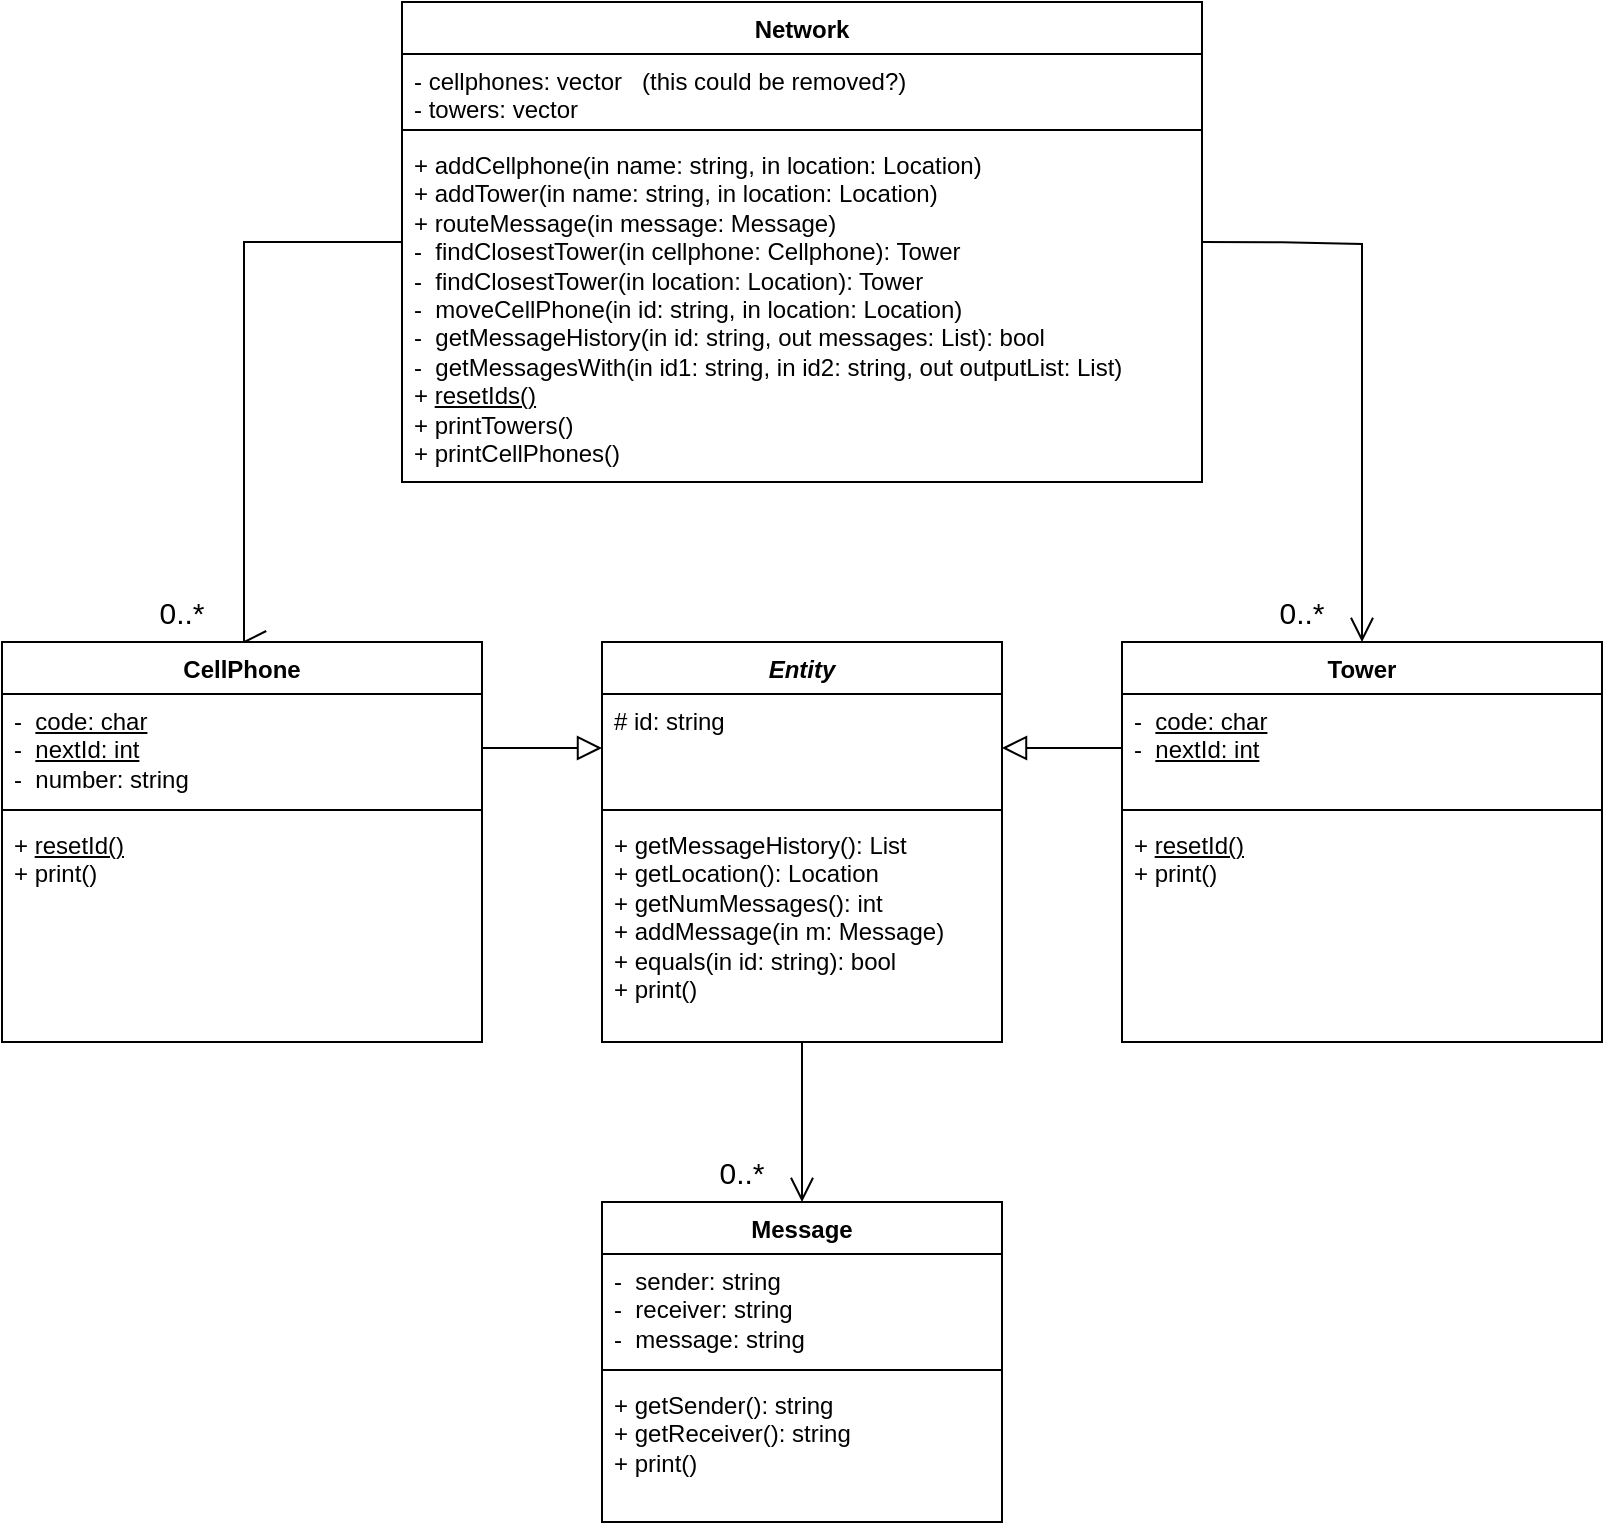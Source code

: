 <mxfile version="22.1.0" type="github">
  <diagram id="C5RBs43oDa-KdzZeNtuy" name="Page-1">
    <mxGraphModel dx="1221" dy="769" grid="1" gridSize="10" guides="1" tooltips="1" connect="1" arrows="1" fold="1" page="1" pageScale="1" pageWidth="850" pageHeight="1100" math="0" shadow="0">
      <root>
        <mxCell id="WIyWlLk6GJQsqaUBKTNV-0" />
        <mxCell id="WIyWlLk6GJQsqaUBKTNV-1" parent="WIyWlLk6GJQsqaUBKTNV-0" />
        <mxCell id="0oTE2nUID6lhTaBn_6L_-1" value="Network" style="swimlane;fontStyle=1;align=center;verticalAlign=top;childLayout=stackLayout;horizontal=1;startSize=26;horizontalStack=0;resizeParent=1;resizeParentMax=0;resizeLast=0;collapsible=1;marginBottom=0;whiteSpace=wrap;html=1;" parent="WIyWlLk6GJQsqaUBKTNV-1" vertex="1">
          <mxGeometry x="200" width="400" height="240" as="geometry" />
        </mxCell>
        <mxCell id="0oTE2nUID6lhTaBn_6L_-2" value="&lt;div&gt;- cellphones: vector&amp;nbsp;&amp;nbsp; (this could be removed?)&lt;br&gt;&lt;/div&gt;&lt;div&gt;- towers: vector&lt;br&gt;&lt;/div&gt;" style="text;strokeColor=none;fillColor=none;align=left;verticalAlign=top;spacingLeft=4;spacingRight=4;overflow=hidden;rotatable=0;points=[[0,0.5],[1,0.5]];portConstraint=eastwest;whiteSpace=wrap;html=1;" parent="0oTE2nUID6lhTaBn_6L_-1" vertex="1">
          <mxGeometry y="26" width="400" height="34" as="geometry" />
        </mxCell>
        <mxCell id="0oTE2nUID6lhTaBn_6L_-3" value="" style="line;strokeWidth=1;fillColor=none;align=left;verticalAlign=middle;spacingTop=-1;spacingLeft=3;spacingRight=3;rotatable=0;labelPosition=right;points=[];portConstraint=eastwest;strokeColor=inherit;" parent="0oTE2nUID6lhTaBn_6L_-1" vertex="1">
          <mxGeometry y="60" width="400" height="8" as="geometry" />
        </mxCell>
        <mxCell id="z44Hdahtrjjeqq5iOIPm-0" style="edgeStyle=orthogonalEdgeStyle;rounded=0;orthogonalLoop=1;jettySize=auto;html=1;endArrow=open;endFill=0;endSize=10;startSize=10;" parent="0oTE2nUID6lhTaBn_6L_-1" source="0oTE2nUID6lhTaBn_6L_-4" edge="1">
          <mxGeometry relative="1" as="geometry">
            <mxPoint x="-80" y="320" as="targetPoint" />
            <Array as="points">
              <mxPoint x="-79" y="120" />
              <mxPoint x="-79" y="320" />
            </Array>
          </mxGeometry>
        </mxCell>
        <mxCell id="0oTE2nUID6lhTaBn_6L_-4" value="&lt;div&gt;&lt;div style=&quot;border-color: var(--border-color);&quot;&gt;+ addCellphone(in name: string, in location: Location)&lt;br style=&quot;border-color: var(--border-color);&quot;&gt;+ addTower(in name: string, in location: Location)&lt;/div&gt;&lt;div style=&quot;border-color: var(--border-color);&quot;&gt;+ routeMessage(in message: Message)&lt;br style=&quot;border-color: var(--border-color);&quot;&gt;-&amp;nbsp; findClosestTower(in&amp;nbsp;cellphone: Cellphone): Tower&lt;br style=&quot;border-color: var(--border-color);&quot;&gt;-&amp;nbsp; findClosestTower(in location: Location): Tower&lt;br style=&quot;border-color: var(--border-color);&quot;&gt;&lt;/div&gt;-&amp;nbsp; moveCellPhone(in id: string, in location: Location)&lt;br style=&quot;border-color: var(--border-color);&quot;&gt;&lt;div style=&quot;border-color: var(--border-color);&quot;&gt;-&amp;nbsp; getMessageHistory(in id: string, out messages: List): bool&lt;br&gt;&lt;/div&gt;&lt;div style=&quot;border-color: var(--border-color);&quot;&gt;-&amp;nbsp; getMessagesWith(in id1: string, in id2: string, out outputList: List)&lt;br style=&quot;border-color: var(--border-color);&quot;&gt;+ &lt;u&gt;resetIds()&lt;/u&gt;&lt;br style=&quot;border-color: var(--border-color);&quot;&gt;&lt;/div&gt;&lt;div style=&quot;border-color: var(--border-color);&quot;&gt;+ printTowers()&lt;/div&gt;&lt;div style=&quot;border-color: var(--border-color);&quot;&gt;+ printCellPhones()&lt;/div&gt;&lt;/div&gt;" style="text;strokeColor=none;fillColor=none;align=left;verticalAlign=top;spacingLeft=4;spacingRight=4;overflow=hidden;rotatable=0;points=[[0,0.5],[1,0.5]];portConstraint=eastwest;whiteSpace=wrap;html=1;" parent="0oTE2nUID6lhTaBn_6L_-1" vertex="1">
          <mxGeometry y="68" width="400" height="172" as="geometry" />
        </mxCell>
        <mxCell id="z44Hdahtrjjeqq5iOIPm-2" style="edgeStyle=orthogonalEdgeStyle;rounded=0;orthogonalLoop=1;jettySize=auto;html=1;endArrow=open;endFill=0;endSize=10;startSize=10;" parent="WIyWlLk6GJQsqaUBKTNV-1" edge="1">
          <mxGeometry relative="1" as="geometry">
            <mxPoint x="680" y="320" as="targetPoint" />
            <mxPoint x="600.0" y="120.059" as="sourcePoint" />
            <Array as="points">
              <mxPoint x="640" y="120" />
              <mxPoint x="680" y="121" />
            </Array>
          </mxGeometry>
        </mxCell>
        <mxCell id="z44Hdahtrjjeqq5iOIPm-3" value="CellPhone" style="swimlane;fontStyle=1;align=center;verticalAlign=top;childLayout=stackLayout;horizontal=1;startSize=26;horizontalStack=0;resizeParent=1;resizeParentMax=0;resizeLast=0;collapsible=1;marginBottom=0;whiteSpace=wrap;html=1;" parent="WIyWlLk6GJQsqaUBKTNV-1" vertex="1">
          <mxGeometry y="320" width="240" height="200" as="geometry" />
        </mxCell>
        <mxCell id="z44Hdahtrjjeqq5iOIPm-4" value="&lt;div&gt;-&amp;nbsp; &lt;u&gt;code: char&lt;br&gt;&lt;/u&gt;&lt;/div&gt;&lt;div&gt;-&amp;nbsp; &lt;u&gt;nextId: int&lt;/u&gt;&lt;/div&gt;&lt;div&gt;-&amp;nbsp; number: string&lt;br&gt;&lt;/div&gt;" style="text;strokeColor=none;fillColor=none;align=left;verticalAlign=top;spacingLeft=4;spacingRight=4;overflow=hidden;rotatable=0;points=[[0,0.5],[1,0.5]];portConstraint=eastwest;whiteSpace=wrap;html=1;" parent="z44Hdahtrjjeqq5iOIPm-3" vertex="1">
          <mxGeometry y="26" width="240" height="54" as="geometry" />
        </mxCell>
        <mxCell id="z44Hdahtrjjeqq5iOIPm-5" value="" style="line;strokeWidth=1;fillColor=none;align=left;verticalAlign=middle;spacingTop=-1;spacingLeft=3;spacingRight=3;rotatable=0;labelPosition=right;points=[];portConstraint=eastwest;strokeColor=inherit;" parent="z44Hdahtrjjeqq5iOIPm-3" vertex="1">
          <mxGeometry y="80" width="240" height="8" as="geometry" />
        </mxCell>
        <mxCell id="z44Hdahtrjjeqq5iOIPm-6" value="&lt;div&gt;+ &lt;u&gt;resetId()&lt;/u&gt;&lt;/div&gt;&lt;div&gt;+ print()&lt;br&gt;&lt;/div&gt;" style="text;strokeColor=none;fillColor=none;align=left;verticalAlign=top;spacingLeft=4;spacingRight=4;overflow=hidden;rotatable=0;points=[[0,0.5],[1,0.5]];portConstraint=eastwest;whiteSpace=wrap;html=1;" parent="z44Hdahtrjjeqq5iOIPm-3" vertex="1">
          <mxGeometry y="88" width="240" height="112" as="geometry" />
        </mxCell>
        <mxCell id="z44Hdahtrjjeqq5iOIPm-7" value="Tower" style="swimlane;fontStyle=1;align=center;verticalAlign=top;childLayout=stackLayout;horizontal=1;startSize=26;horizontalStack=0;resizeParent=1;resizeParentMax=0;resizeLast=0;collapsible=1;marginBottom=0;whiteSpace=wrap;html=1;" parent="WIyWlLk6GJQsqaUBKTNV-1" vertex="1">
          <mxGeometry x="560" y="320" width="240" height="200" as="geometry" />
        </mxCell>
        <mxCell id="z44Hdahtrjjeqq5iOIPm-8" value="&lt;div&gt;-&amp;nbsp; &lt;u&gt;code: char&lt;br&gt;&lt;/u&gt;&lt;/div&gt;&lt;div&gt;-&amp;nbsp; &lt;u&gt;nextId: int&lt;/u&gt;&lt;/div&gt;" style="text;strokeColor=none;fillColor=none;align=left;verticalAlign=top;spacingLeft=4;spacingRight=4;overflow=hidden;rotatable=0;points=[[0,0.5],[1,0.5]];portConstraint=eastwest;whiteSpace=wrap;html=1;" parent="z44Hdahtrjjeqq5iOIPm-7" vertex="1">
          <mxGeometry y="26" width="240" height="54" as="geometry" />
        </mxCell>
        <mxCell id="z44Hdahtrjjeqq5iOIPm-9" value="" style="line;strokeWidth=1;fillColor=none;align=left;verticalAlign=middle;spacingTop=-1;spacingLeft=3;spacingRight=3;rotatable=0;labelPosition=right;points=[];portConstraint=eastwest;strokeColor=inherit;" parent="z44Hdahtrjjeqq5iOIPm-7" vertex="1">
          <mxGeometry y="80" width="240" height="8" as="geometry" />
        </mxCell>
        <mxCell id="z44Hdahtrjjeqq5iOIPm-10" value="&lt;div&gt;+ &lt;u&gt;resetId()&lt;/u&gt;&lt;/div&gt;&lt;div&gt;+ print()&lt;br&gt;&lt;/div&gt;" style="text;strokeColor=none;fillColor=none;align=left;verticalAlign=top;spacingLeft=4;spacingRight=4;overflow=hidden;rotatable=0;points=[[0,0.5],[1,0.5]];portConstraint=eastwest;whiteSpace=wrap;html=1;" parent="z44Hdahtrjjeqq5iOIPm-7" vertex="1">
          <mxGeometry y="88" width="240" height="112" as="geometry" />
        </mxCell>
        <mxCell id="z44Hdahtrjjeqq5iOIPm-29" value="" style="edgeStyle=orthogonalEdgeStyle;rounded=0;orthogonalLoop=1;jettySize=auto;html=1;entryX=0.5;entryY=0;entryDx=0;entryDy=0;endArrow=open;endFill=0;endSize=10;" parent="WIyWlLk6GJQsqaUBKTNV-1" source="z44Hdahtrjjeqq5iOIPm-11" target="z44Hdahtrjjeqq5iOIPm-25" edge="1">
          <mxGeometry relative="1" as="geometry">
            <Array as="points" />
          </mxGeometry>
        </mxCell>
        <mxCell id="z44Hdahtrjjeqq5iOIPm-11" value="&lt;i&gt;Entity&lt;/i&gt;" style="swimlane;fontStyle=1;align=center;verticalAlign=top;childLayout=stackLayout;horizontal=1;startSize=26;horizontalStack=0;resizeParent=1;resizeParentMax=0;resizeLast=0;collapsible=1;marginBottom=0;whiteSpace=wrap;html=1;" parent="WIyWlLk6GJQsqaUBKTNV-1" vertex="1">
          <mxGeometry x="300" y="320" width="200" height="200" as="geometry" />
        </mxCell>
        <mxCell id="z44Hdahtrjjeqq5iOIPm-12" value="# id: string" style="text;strokeColor=none;fillColor=none;align=left;verticalAlign=top;spacingLeft=4;spacingRight=4;overflow=hidden;rotatable=0;points=[[0,0.5],[1,0.5]];portConstraint=eastwest;whiteSpace=wrap;html=1;" parent="z44Hdahtrjjeqq5iOIPm-11" vertex="1">
          <mxGeometry y="26" width="200" height="54" as="geometry" />
        </mxCell>
        <mxCell id="z44Hdahtrjjeqq5iOIPm-13" value="" style="line;strokeWidth=1;fillColor=none;align=left;verticalAlign=middle;spacingTop=-1;spacingLeft=3;spacingRight=3;rotatable=0;labelPosition=right;points=[];portConstraint=eastwest;strokeColor=inherit;" parent="z44Hdahtrjjeqq5iOIPm-11" vertex="1">
          <mxGeometry y="80" width="200" height="8" as="geometry" />
        </mxCell>
        <mxCell id="z44Hdahtrjjeqq5iOIPm-14" value="+ getMessageHistory(): List&lt;br&gt;+ getLocation(): Location&lt;br&gt;+&amp;nbsp;getNumMessages(): int&lt;br&gt;+ addMessage(in m: Message)&lt;br&gt;+&amp;nbsp;equals(in id: string): bool&lt;br&gt;+ print()" style="text;strokeColor=none;fillColor=none;align=left;verticalAlign=top;spacingLeft=4;spacingRight=4;overflow=hidden;rotatable=0;points=[[0,0.5],[1,0.5]];portConstraint=eastwest;whiteSpace=wrap;html=1;" parent="z44Hdahtrjjeqq5iOIPm-11" vertex="1">
          <mxGeometry y="88" width="200" height="112" as="geometry" />
        </mxCell>
        <mxCell id="z44Hdahtrjjeqq5iOIPm-20" value="&lt;font style=&quot;font-size: 15px;&quot;&gt;0..*&lt;/font&gt;" style="text;html=1;strokeColor=none;fillColor=none;align=center;verticalAlign=middle;whiteSpace=wrap;rounded=0;" parent="WIyWlLk6GJQsqaUBKTNV-1" vertex="1">
          <mxGeometry x="60" y="290" width="60" height="30" as="geometry" />
        </mxCell>
        <mxCell id="z44Hdahtrjjeqq5iOIPm-25" value="Message" style="swimlane;fontStyle=1;align=center;verticalAlign=top;childLayout=stackLayout;horizontal=1;startSize=26;horizontalStack=0;resizeParent=1;resizeParentMax=0;resizeLast=0;collapsible=1;marginBottom=0;whiteSpace=wrap;html=1;" parent="WIyWlLk6GJQsqaUBKTNV-1" vertex="1">
          <mxGeometry x="300" y="600" width="200" height="160" as="geometry" />
        </mxCell>
        <mxCell id="z44Hdahtrjjeqq5iOIPm-26" value="-&amp;nbsp; sender: string&lt;br&gt;-&amp;nbsp; receiver: string&lt;br&gt;-&amp;nbsp; message: string" style="text;strokeColor=none;fillColor=none;align=left;verticalAlign=top;spacingLeft=4;spacingRight=4;overflow=hidden;rotatable=0;points=[[0,0.5],[1,0.5]];portConstraint=eastwest;whiteSpace=wrap;html=1;" parent="z44Hdahtrjjeqq5iOIPm-25" vertex="1">
          <mxGeometry y="26" width="200" height="54" as="geometry" />
        </mxCell>
        <mxCell id="z44Hdahtrjjeqq5iOIPm-27" value="" style="line;strokeWidth=1;fillColor=none;align=left;verticalAlign=middle;spacingTop=-1;spacingLeft=3;spacingRight=3;rotatable=0;labelPosition=right;points=[];portConstraint=eastwest;strokeColor=inherit;" parent="z44Hdahtrjjeqq5iOIPm-25" vertex="1">
          <mxGeometry y="80" width="200" height="8" as="geometry" />
        </mxCell>
        <mxCell id="z44Hdahtrjjeqq5iOIPm-28" value="+ getSender(): string&lt;br&gt;+ getReceiver(): string&lt;br&gt;+ print()" style="text;strokeColor=none;fillColor=none;align=left;verticalAlign=top;spacingLeft=4;spacingRight=4;overflow=hidden;rotatable=0;points=[[0,0.5],[1,0.5]];portConstraint=eastwest;whiteSpace=wrap;html=1;" parent="z44Hdahtrjjeqq5iOIPm-25" vertex="1">
          <mxGeometry y="88" width="200" height="72" as="geometry" />
        </mxCell>
        <mxCell id="z44Hdahtrjjeqq5iOIPm-37" value="&lt;font style=&quot;font-size: 15px;&quot;&gt;0..*&lt;/font&gt;" style="text;html=1;strokeColor=none;fillColor=none;align=center;verticalAlign=middle;whiteSpace=wrap;rounded=0;" parent="WIyWlLk6GJQsqaUBKTNV-1" vertex="1">
          <mxGeometry x="620" y="290" width="60" height="30" as="geometry" />
        </mxCell>
        <mxCell id="z44Hdahtrjjeqq5iOIPm-38" value="&lt;font style=&quot;font-size: 15px;&quot;&gt;0..*&lt;/font&gt;" style="text;html=1;strokeColor=none;fillColor=none;align=center;verticalAlign=middle;whiteSpace=wrap;rounded=0;" parent="WIyWlLk6GJQsqaUBKTNV-1" vertex="1">
          <mxGeometry x="340" y="570" width="60" height="30" as="geometry" />
        </mxCell>
        <mxCell id="O4lFAnB1TVO2TF_nmuDd-0" value="" style="endArrow=block;html=1;rounded=0;exitX=0;exitY=0.5;exitDx=0;exitDy=0;entryX=1;entryY=0.5;entryDx=0;entryDy=0;endFill=0;endSize=10;" edge="1" parent="WIyWlLk6GJQsqaUBKTNV-1" source="z44Hdahtrjjeqq5iOIPm-8" target="z44Hdahtrjjeqq5iOIPm-12">
          <mxGeometry width="50" height="50" relative="1" as="geometry">
            <mxPoint x="510" y="420" as="sourcePoint" />
            <mxPoint x="560" y="370" as="targetPoint" />
          </mxGeometry>
        </mxCell>
        <mxCell id="O4lFAnB1TVO2TF_nmuDd-1" value="" style="endArrow=block;html=1;rounded=0;exitX=1;exitY=0.5;exitDx=0;exitDy=0;entryX=0;entryY=0.5;entryDx=0;entryDy=0;endFill=0;endSize=10;" edge="1" parent="WIyWlLk6GJQsqaUBKTNV-1" source="z44Hdahtrjjeqq5iOIPm-4" target="z44Hdahtrjjeqq5iOIPm-12">
          <mxGeometry width="50" height="50" relative="1" as="geometry">
            <mxPoint x="570" y="383" as="sourcePoint" />
            <mxPoint x="510" y="383" as="targetPoint" />
          </mxGeometry>
        </mxCell>
      </root>
    </mxGraphModel>
  </diagram>
</mxfile>
